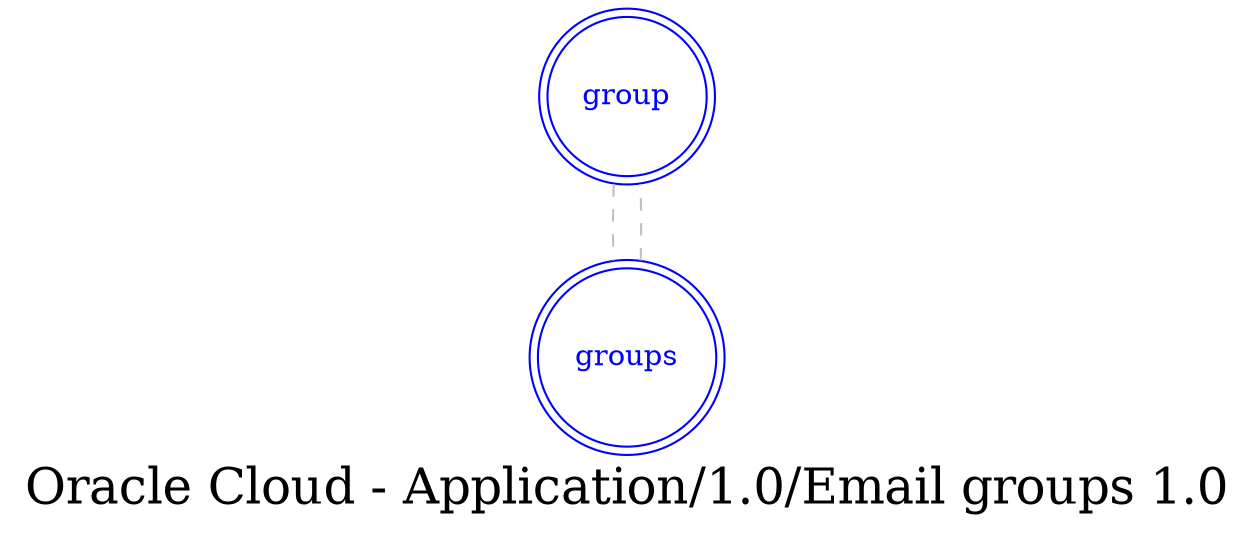 digraph LexiconGraph {
graph[label="Oracle Cloud - Application/1.0/Email groups 1.0", fontsize=24]
splines=true
"group" [color=blue, fontcolor=blue, shape=doublecircle]
"groups" [color=blue, fontcolor=blue, shape=doublecircle]
"groups" -> "group" [color=grey, fontcolor=grey, arrowhead=none, arrowtail=none, style=dashed]
"group" -> "groups" [color=grey, fontcolor=grey, arrowhead=none, arrowtail=none, style=dashed]
}
